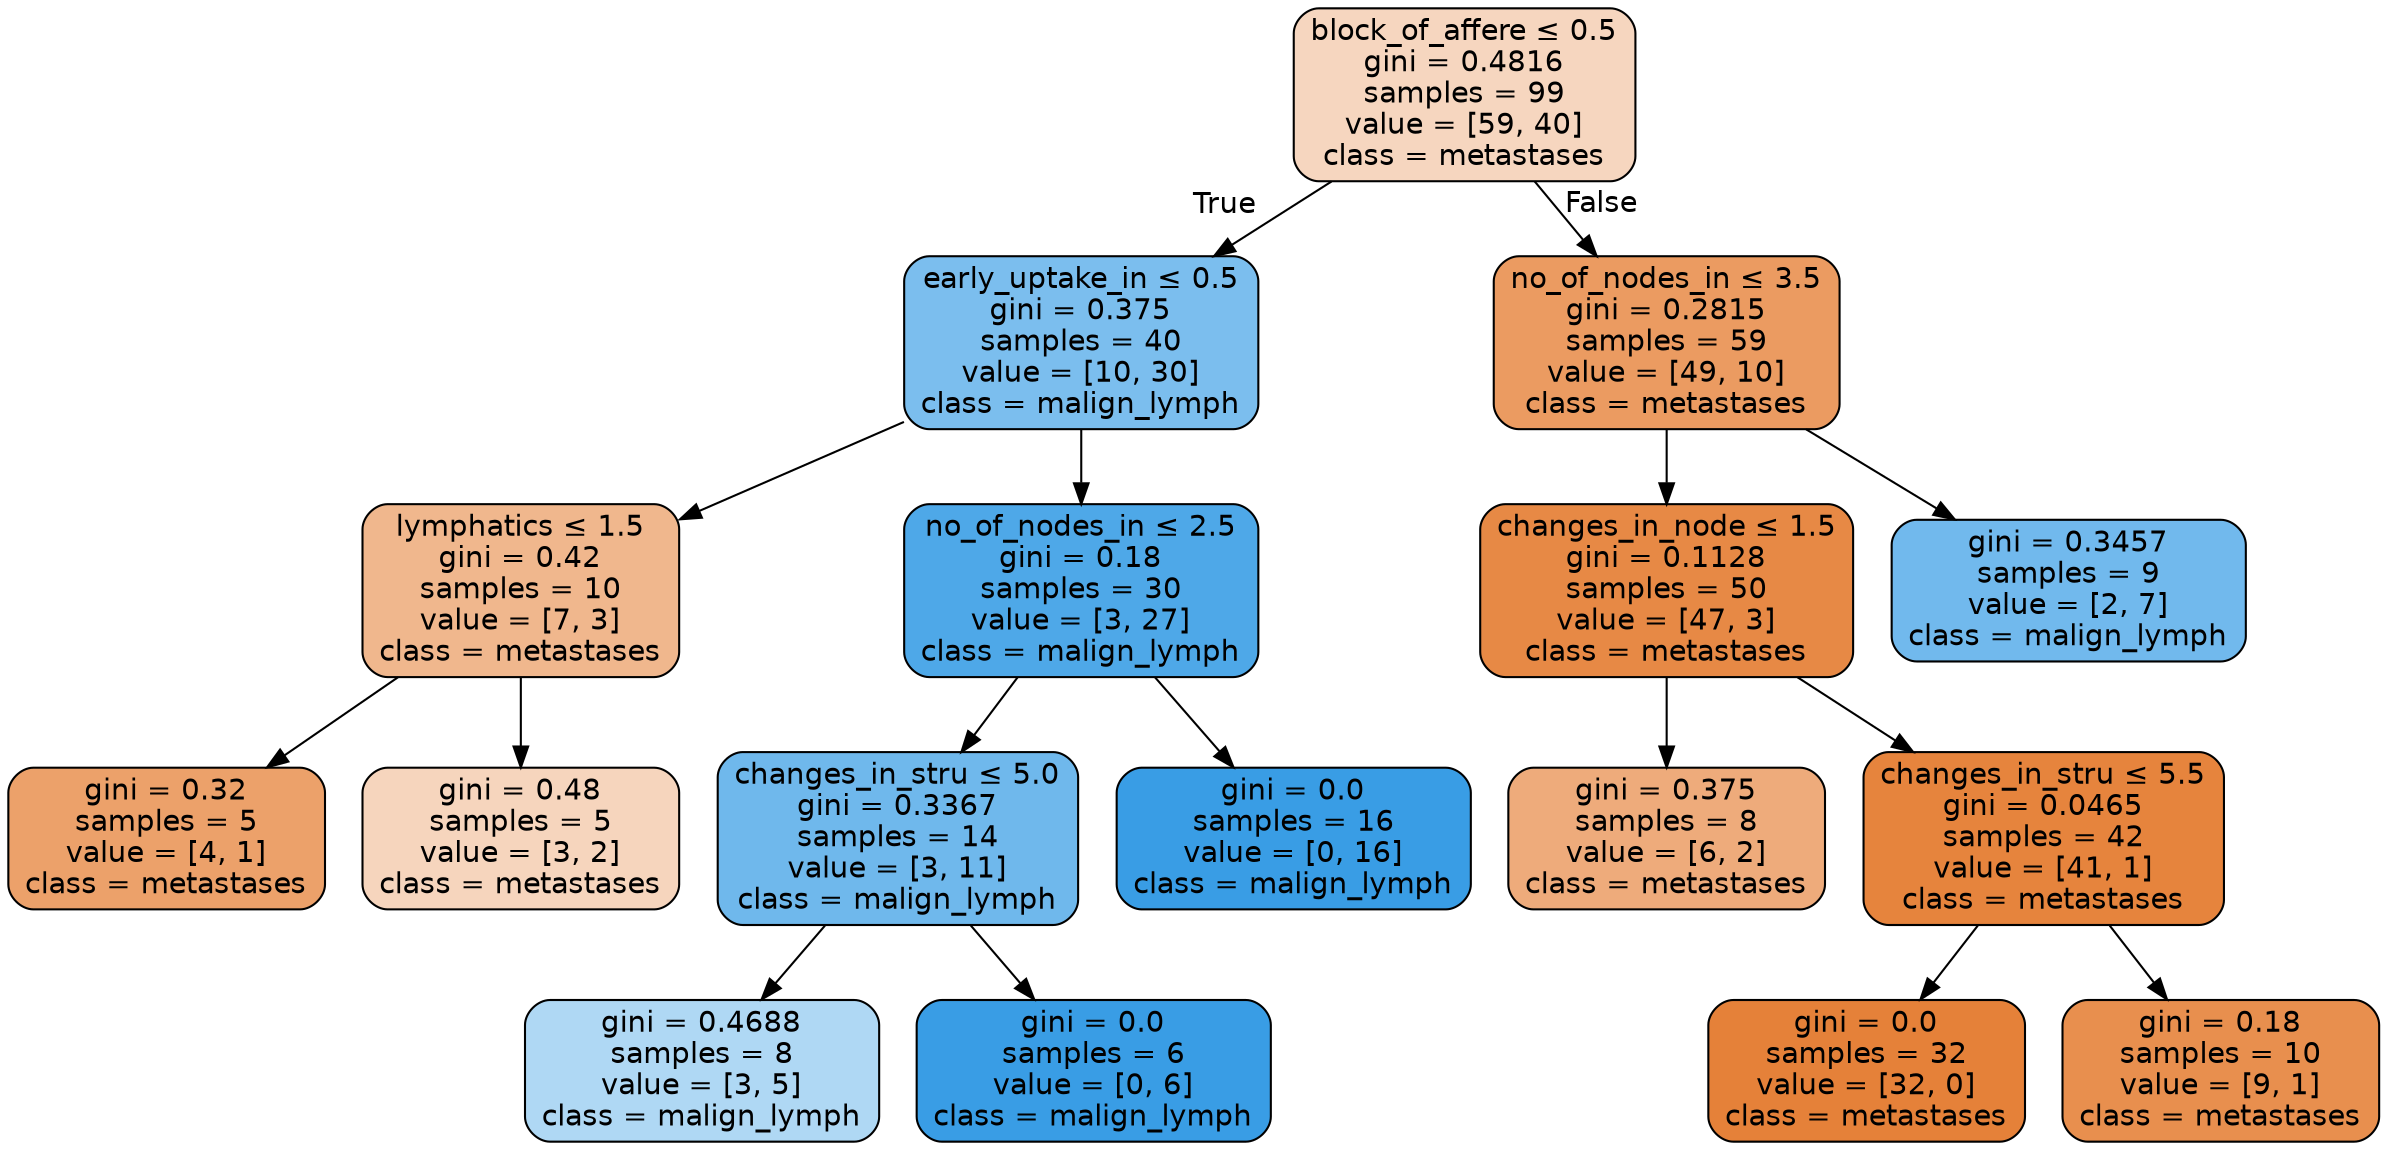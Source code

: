 digraph Tree {
node [shape=box, style="filled, rounded", color="black", fontname=helvetica] ;
edge [fontname=helvetica] ;
0 [label=<block_of_affere &le; 0.5<br/>gini = 0.4816<br/>samples = 99<br/>value = [59, 40]<br/>class = metastases>, fillcolor="#e5813952"] ;
1 [label=<early_uptake_in &le; 0.5<br/>gini = 0.375<br/>samples = 40<br/>value = [10, 30]<br/>class = malign_lymph>, fillcolor="#399de5aa"] ;
0 -> 1 [labeldistance=2.5, labelangle=45, headlabel="True"] ;
2 [label=<lymphatics &le; 1.5<br/>gini = 0.42<br/>samples = 10<br/>value = [7, 3]<br/>class = metastases>, fillcolor="#e5813992"] ;
1 -> 2 ;
3 [label=<gini = 0.32<br/>samples = 5<br/>value = [4, 1]<br/>class = metastases>, fillcolor="#e58139bf"] ;
2 -> 3 ;
4 [label=<gini = 0.48<br/>samples = 5<br/>value = [3, 2]<br/>class = metastases>, fillcolor="#e5813955"] ;
2 -> 4 ;
5 [label=<no_of_nodes_in &le; 2.5<br/>gini = 0.18<br/>samples = 30<br/>value = [3, 27]<br/>class = malign_lymph>, fillcolor="#399de5e3"] ;
1 -> 5 ;
6 [label=<changes_in_stru &le; 5.0<br/>gini = 0.3367<br/>samples = 14<br/>value = [3, 11]<br/>class = malign_lymph>, fillcolor="#399de5b9"] ;
5 -> 6 ;
7 [label=<gini = 0.4688<br/>samples = 8<br/>value = [3, 5]<br/>class = malign_lymph>, fillcolor="#399de566"] ;
6 -> 7 ;
8 [label=<gini = 0.0<br/>samples = 6<br/>value = [0, 6]<br/>class = malign_lymph>, fillcolor="#399de5ff"] ;
6 -> 8 ;
9 [label=<gini = 0.0<br/>samples = 16<br/>value = [0, 16]<br/>class = malign_lymph>, fillcolor="#399de5ff"] ;
5 -> 9 ;
10 [label=<no_of_nodes_in &le; 3.5<br/>gini = 0.2815<br/>samples = 59<br/>value = [49, 10]<br/>class = metastases>, fillcolor="#e58139cb"] ;
0 -> 10 [labeldistance=2.5, labelangle=-45, headlabel="False"] ;
11 [label=<changes_in_node &le; 1.5<br/>gini = 0.1128<br/>samples = 50<br/>value = [47, 3]<br/>class = metastases>, fillcolor="#e58139ef"] ;
10 -> 11 ;
12 [label=<gini = 0.375<br/>samples = 8<br/>value = [6, 2]<br/>class = metastases>, fillcolor="#e58139aa"] ;
11 -> 12 ;
13 [label=<changes_in_stru &le; 5.5<br/>gini = 0.0465<br/>samples = 42<br/>value = [41, 1]<br/>class = metastases>, fillcolor="#e58139f9"] ;
11 -> 13 ;
14 [label=<gini = 0.0<br/>samples = 32<br/>value = [32, 0]<br/>class = metastases>, fillcolor="#e58139ff"] ;
13 -> 14 ;
15 [label=<gini = 0.18<br/>samples = 10<br/>value = [9, 1]<br/>class = metastases>, fillcolor="#e58139e3"] ;
13 -> 15 ;
16 [label=<gini = 0.3457<br/>samples = 9<br/>value = [2, 7]<br/>class = malign_lymph>, fillcolor="#399de5b6"] ;
10 -> 16 ;
}